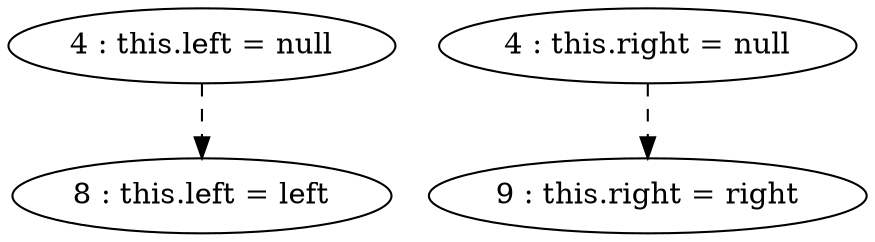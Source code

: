 digraph G {
"4 : this.left = null"
"4 : this.left = null" -> "8 : this.left = left" [style=dashed]
"4 : this.right = null"
"4 : this.right = null" -> "9 : this.right = right" [style=dashed]
"8 : this.left = left"
"9 : this.right = right"
}